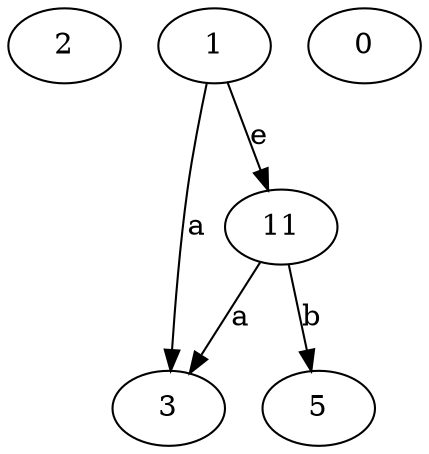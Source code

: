 strict digraph  {
2;
3;
0;
5;
1;
11;
1 -> 3  [label=a];
1 -> 11  [label=e];
11 -> 3  [label=a];
11 -> 5  [label=b];
}
